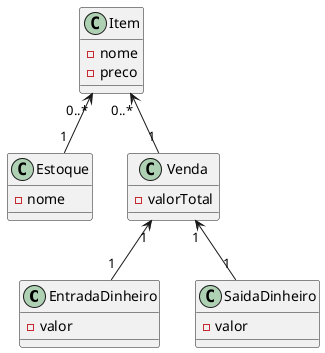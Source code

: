 @startuml
    
    class EntradaDinheiro{
        - valor
    }


    class SaidaDinheiro{
        - valor
    }

    class Estoque{
        - nome
    }

    class Item{
        - nome
        - preco
    }

    class Venda{
        - valorTotal
    }



    Item "0..*" <-- "1" Venda

    Item "0..*" <-- "1" Estoque


    Venda "1" <-- "1" SaidaDinheiro

    Venda "1" <-- "1" EntradaDinheiro









@enduml


' @startuml
    
'     class Colaborador{
'         - id
'         - valor 
'         - chave
'     }

'     class OS{
'         - numeroOs
'         - periodo
'         - indiceIas
'         - indiceIap
'         - indiceIpp
'         - indiceIpa
'         - indiceIqc
'     }

'     class Configuracao{
'         - id
'         - chave
'         - valor
'     }


'     class Avaliacao{
'         - notaIpp
'     }

'     class Metrica{
'         - id
'         - item
'         - titulo
'         - descricao
'     }

'     class Integracao{
'         - id
'         - nome
'     }

'     class Especificacao{
'         - id
'         - chave
'         - valor
'     }




'     Metrica "1..*" <-d- "1" OS
'     Metrica "1..*" --> "1..*" Colaborador
'     OS "1" --> "1..*" Avaliacao
'     Integracao "1" <-d- "1..*" Metrica
'     Especificacao "1" --> "1" Metrica
'     Colaborador "1" <-- "1..*" Avaliacao
'     Integracao "1" --> "1" Configuracao 



' @enduml
